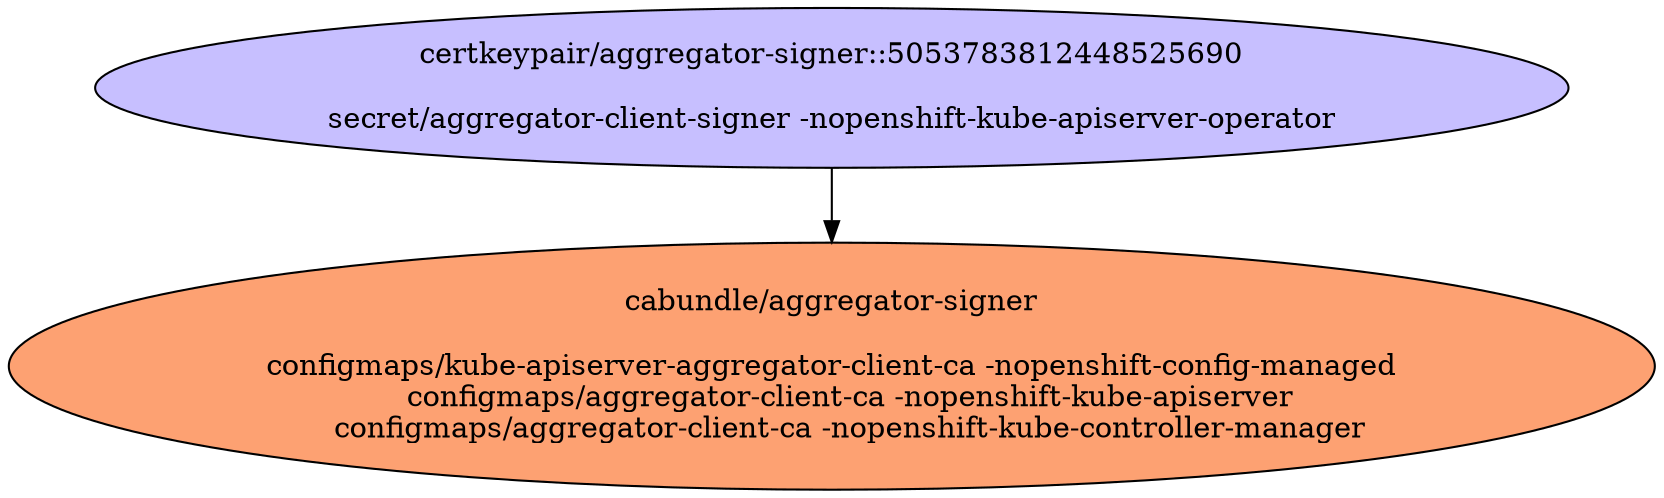 digraph "Local Certificate" {
  // Node definitions.
  0 [
    label="certkeypair/aggregator-signer::5053783812448525690\n\nsecret/aggregator-client-signer -nopenshift-kube-apiserver-operator\n"
    style=filled
    fillcolor="#c7bfff"
  ];
  2 [
    label="cabundle/aggregator-signer\n\nconfigmaps/kube-apiserver-aggregator-client-ca -nopenshift-config-managed\n    configmaps/aggregator-client-ca -nopenshift-kube-apiserver\n    configmaps/aggregator-client-ca -nopenshift-kube-controller-manager\n"
    style=filled
    fillcolor="#fda172"
  ];

  // Edge definitions.
  0 -> 2;
}